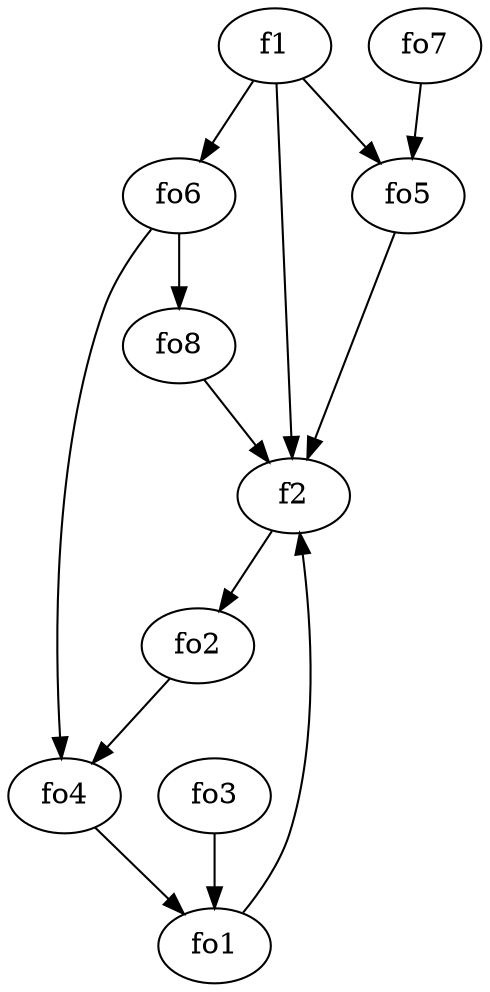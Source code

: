strict digraph  {
f1;
f2;
fo1;
fo2;
fo3;
fo4;
fo5;
fo6;
fo7;
fo8;
f1 -> fo5  [weight=2];
f1 -> f2  [weight=2];
f1 -> fo6  [weight=2];
f2 -> fo2  [weight=2];
fo1 -> f2  [weight=2];
fo2 -> fo4  [weight=2];
fo3 -> fo1  [weight=2];
fo4 -> fo1  [weight=2];
fo5 -> f2  [weight=2];
fo6 -> fo4  [weight=2];
fo6 -> fo8  [weight=2];
fo7 -> fo5  [weight=2];
fo8 -> f2  [weight=2];
}
